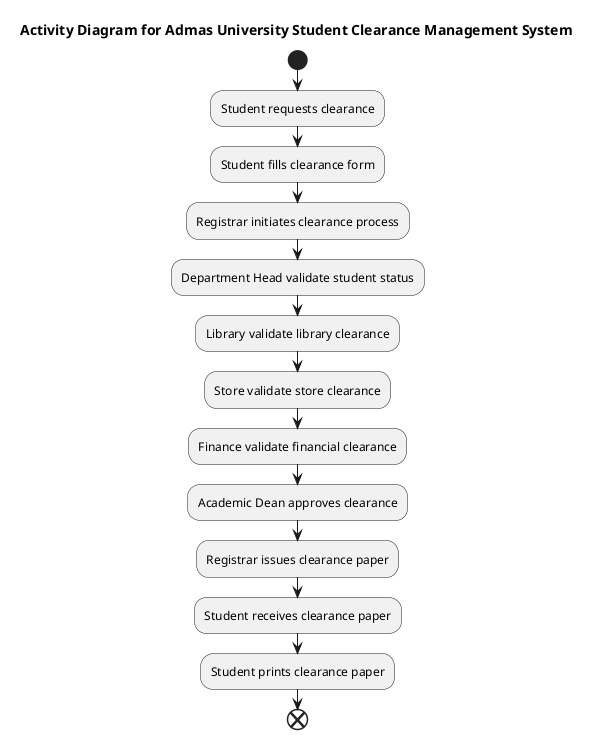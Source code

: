 @startuml

title Activity Diagram for Admas University Student Clearance Management System

start

:Student requests clearance;
:Student fills clearance form;
:Registrar initiates clearance process;
:Department Head validate student status;
:Library validate library clearance;
:Store validate store clearance;
:Finance validate financial clearance;
:Academic Dean approves clearance;
:Registrar issues clearance paper;
:Student receives clearance paper;
:Student prints clearance paper;

end

@enduml
